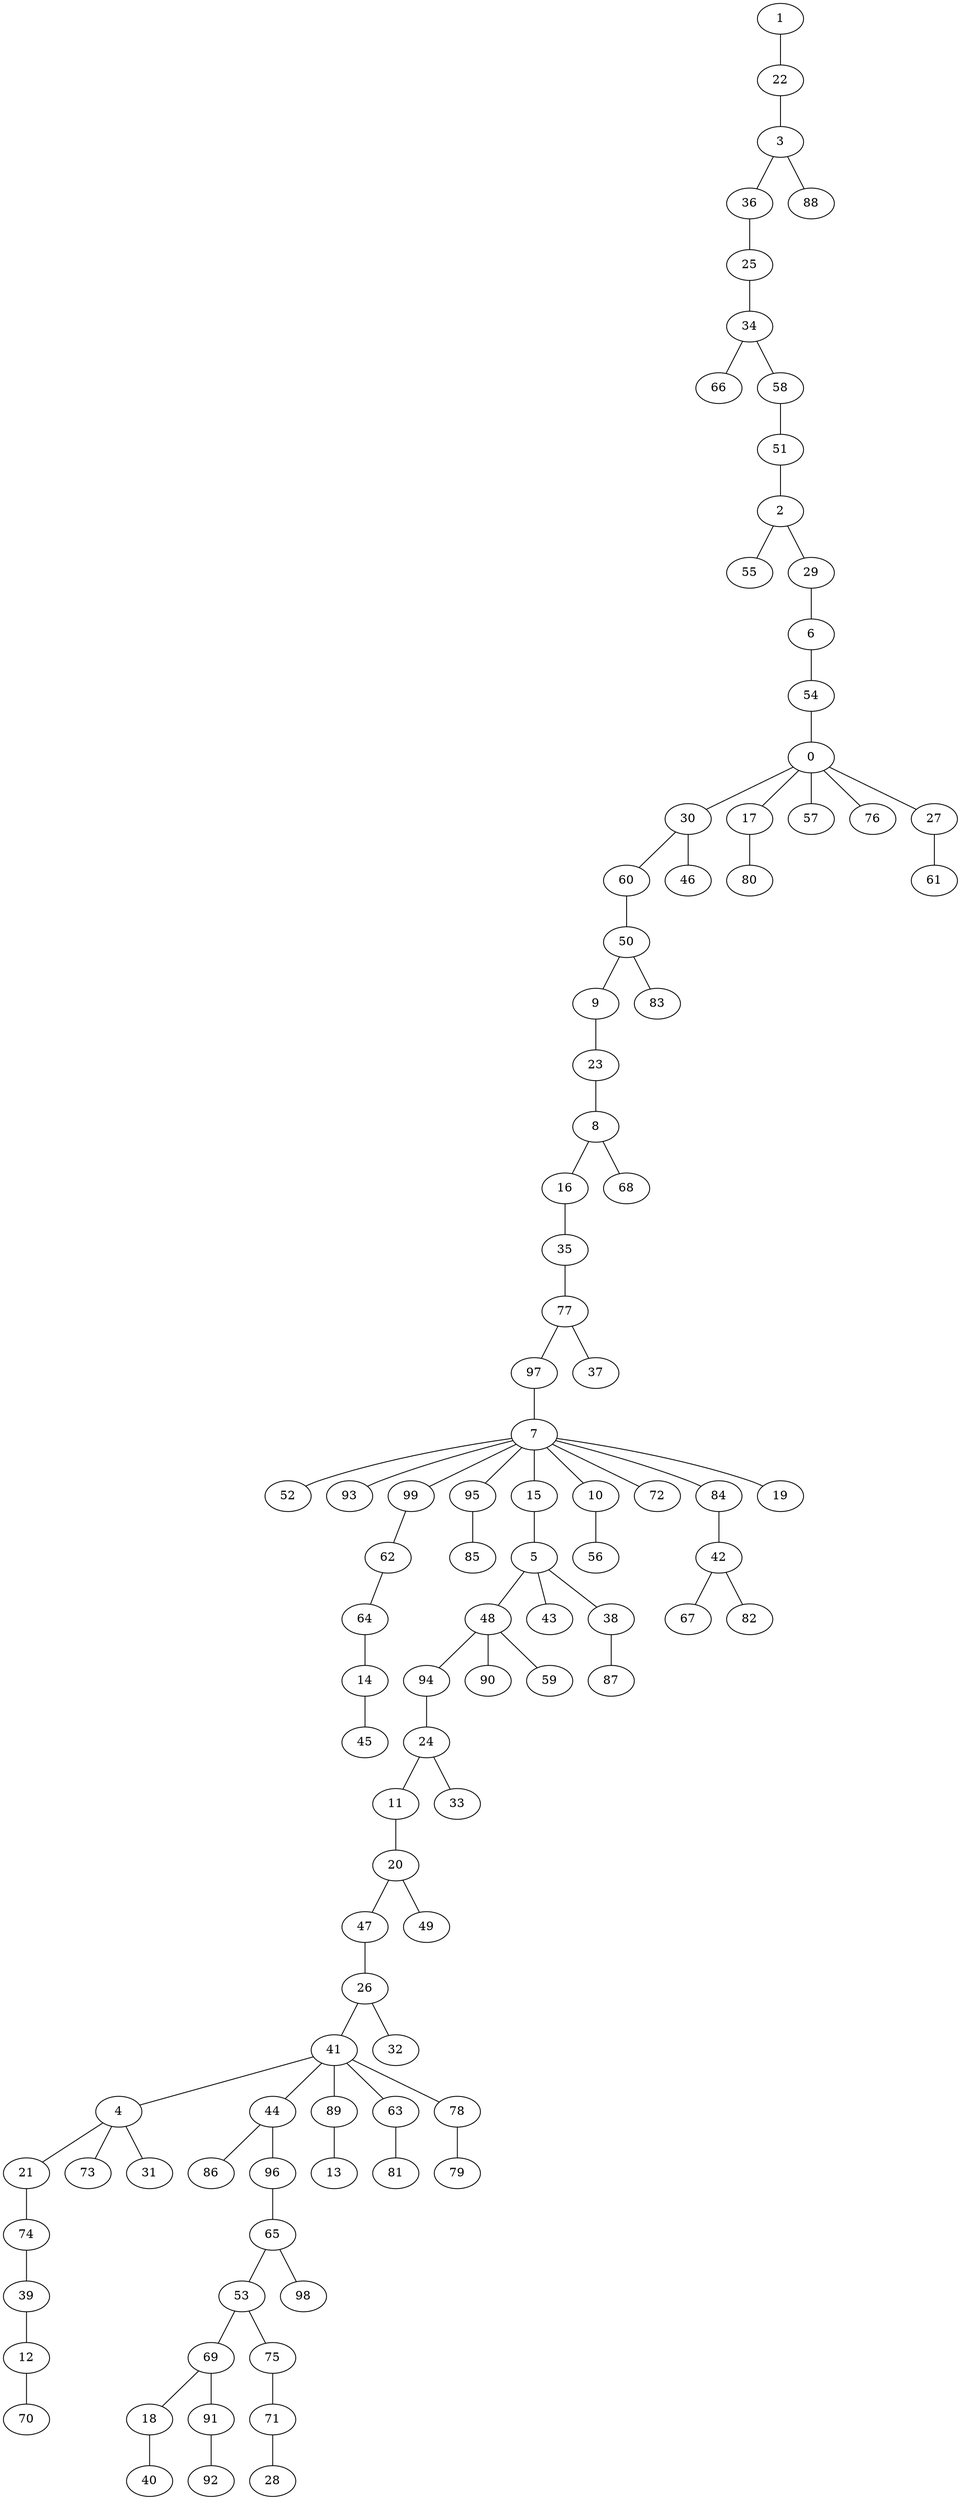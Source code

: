 graph{
   0 -- 30;
   7 -- 52;
   34 -- 66;
   50 -- 9;
   17 -- 80;
   7 -- 93;
   7 -- 99;
   94 -- 24;
   14 -- 45;
   0 -- 57;
   54 -- 0;
   21 -- 74;
   3 -- 36;
   95 -- 85;
   2 -- 55;
   11 -- 20;
   12 -- 70;
   99 -- 62;
   60 -- 50;
   15 -- 5;
   62 -- 64;
   10 -- 56;
   0 -- 17;
   6 -- 54;
   7 -- 95;
   30 -- 60;
   64 -- 14;
   74 -- 39;
   20 -- 47;
   0 -- 76;
   29 -- 6;
   48 -- 90;
   41 -- 4;
   44 -- 86;
   30 -- 46;
   89 -- 13;
   69 -- 18;
   25 -- 34;
   5 -- 43;
   2 -- 29;
   41 -- 89;
   38 -- 87;
   9 -- 23;
   48 -- 94;
   24 -- 33;
   0 -- 27;
   18 -- 40;
   27 -- 61;
   20 -- 49;
   7 -- 15;
   96 -- 65;
   71 -- 28;
   51 -- 2;
   5 -- 38;
   91 -- 92;
   58 -- 51;
   26 -- 41;
   44 -- 96;
   53 -- 69;
   48 -- 59;
   34 -- 58;
   7 -- 72;
   4 -- 73;
   24 -- 11;
   41 -- 63;
   4 -- 31;
   5 -- 48;
   22 -- 3;
   97 -- 7;
   78 -- 79;
   4 -- 21;
   47 -- 26;
   65 -- 98;
   3 -- 88;
   63 -- 81;
   1 -- 22;
   26 -- 32;
   75 -- 71;
   41 -- 44;
   36 -- 25;
   69 -- 91;
   53 -- 75;
   39 -- 12;
   41 -- 78;
   65 -- 53;
   16 -- 35;
   7 -- 10;
   77 -- 37;
   7 -- 84;
   8 -- 16;
   42 -- 67;
   8 -- 68;
   35 -- 77;
   50 -- 83;
   23 -- 8;
   77 -- 97;
   7 -- 19;
   42 -- 82;
   84 -- 42;
}